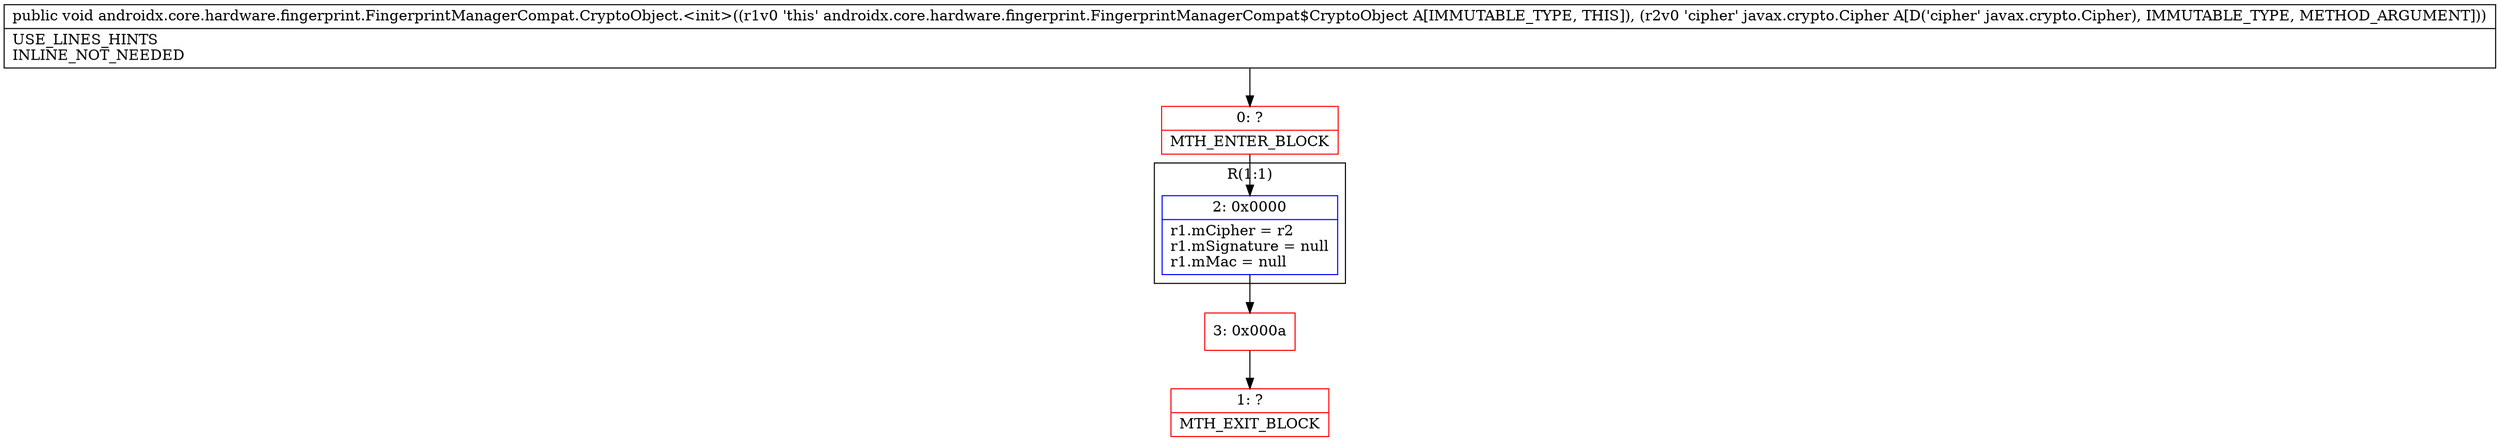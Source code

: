 digraph "CFG forandroidx.core.hardware.fingerprint.FingerprintManagerCompat.CryptoObject.\<init\>(Ljavax\/crypto\/Cipher;)V" {
subgraph cluster_Region_2114295910 {
label = "R(1:1)";
node [shape=record,color=blue];
Node_2 [shape=record,label="{2\:\ 0x0000|r1.mCipher = r2\lr1.mSignature = null\lr1.mMac = null\l}"];
}
Node_0 [shape=record,color=red,label="{0\:\ ?|MTH_ENTER_BLOCK\l}"];
Node_3 [shape=record,color=red,label="{3\:\ 0x000a}"];
Node_1 [shape=record,color=red,label="{1\:\ ?|MTH_EXIT_BLOCK\l}"];
MethodNode[shape=record,label="{public void androidx.core.hardware.fingerprint.FingerprintManagerCompat.CryptoObject.\<init\>((r1v0 'this' androidx.core.hardware.fingerprint.FingerprintManagerCompat$CryptoObject A[IMMUTABLE_TYPE, THIS]), (r2v0 'cipher' javax.crypto.Cipher A[D('cipher' javax.crypto.Cipher), IMMUTABLE_TYPE, METHOD_ARGUMENT]))  | USE_LINES_HINTS\lINLINE_NOT_NEEDED\l}"];
MethodNode -> Node_0;Node_2 -> Node_3;
Node_0 -> Node_2;
Node_3 -> Node_1;
}

